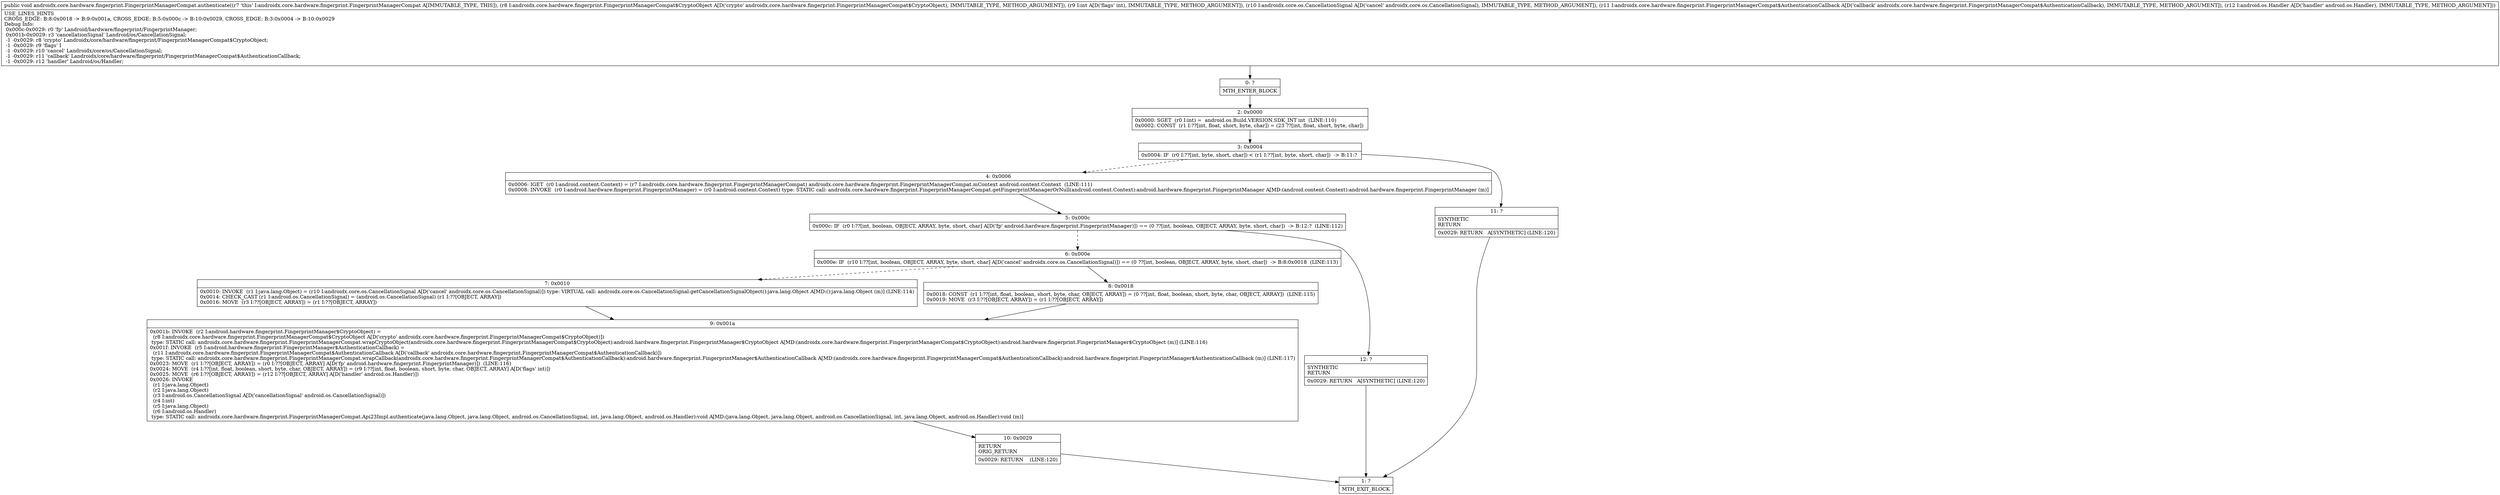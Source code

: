 digraph "CFG forandroidx.core.hardware.fingerprint.FingerprintManagerCompat.authenticate(Landroidx\/core\/hardware\/fingerprint\/FingerprintManagerCompat$CryptoObject;ILandroidx\/core\/os\/CancellationSignal;Landroidx\/core\/hardware\/fingerprint\/FingerprintManagerCompat$AuthenticationCallback;Landroid\/os\/Handler;)V" {
Node_0 [shape=record,label="{0\:\ ?|MTH_ENTER_BLOCK\l}"];
Node_2 [shape=record,label="{2\:\ 0x0000|0x0000: SGET  (r0 I:int) =  android.os.Build.VERSION.SDK_INT int  (LINE:110)\l0x0002: CONST  (r1 I:??[int, float, short, byte, char]) = (23 ??[int, float, short, byte, char]) \l}"];
Node_3 [shape=record,label="{3\:\ 0x0004|0x0004: IF  (r0 I:??[int, byte, short, char]) \< (r1 I:??[int, byte, short, char])  \-\> B:11:? \l}"];
Node_4 [shape=record,label="{4\:\ 0x0006|0x0006: IGET  (r0 I:android.content.Context) = (r7 I:androidx.core.hardware.fingerprint.FingerprintManagerCompat) androidx.core.hardware.fingerprint.FingerprintManagerCompat.mContext android.content.Context  (LINE:111)\l0x0008: INVOKE  (r0 I:android.hardware.fingerprint.FingerprintManager) = (r0 I:android.content.Context) type: STATIC call: androidx.core.hardware.fingerprint.FingerprintManagerCompat.getFingerprintManagerOrNull(android.content.Context):android.hardware.fingerprint.FingerprintManager A[MD:(android.content.Context):android.hardware.fingerprint.FingerprintManager (m)]\l}"];
Node_5 [shape=record,label="{5\:\ 0x000c|0x000c: IF  (r0 I:??[int, boolean, OBJECT, ARRAY, byte, short, char] A[D('fp' android.hardware.fingerprint.FingerprintManager)]) == (0 ??[int, boolean, OBJECT, ARRAY, byte, short, char])  \-\> B:12:?  (LINE:112)\l}"];
Node_6 [shape=record,label="{6\:\ 0x000e|0x000e: IF  (r10 I:??[int, boolean, OBJECT, ARRAY, byte, short, char] A[D('cancel' androidx.core.os.CancellationSignal)]) == (0 ??[int, boolean, OBJECT, ARRAY, byte, short, char])  \-\> B:8:0x0018  (LINE:113)\l}"];
Node_7 [shape=record,label="{7\:\ 0x0010|0x0010: INVOKE  (r1 I:java.lang.Object) = (r10 I:androidx.core.os.CancellationSignal A[D('cancel' androidx.core.os.CancellationSignal)]) type: VIRTUAL call: androidx.core.os.CancellationSignal.getCancellationSignalObject():java.lang.Object A[MD:():java.lang.Object (m)] (LINE:114)\l0x0014: CHECK_CAST (r1 I:android.os.CancellationSignal) = (android.os.CancellationSignal) (r1 I:??[OBJECT, ARRAY]) \l0x0016: MOVE  (r3 I:??[OBJECT, ARRAY]) = (r1 I:??[OBJECT, ARRAY]) \l}"];
Node_9 [shape=record,label="{9\:\ 0x001a|0x001b: INVOKE  (r2 I:android.hardware.fingerprint.FingerprintManager$CryptoObject) = \l  (r8 I:androidx.core.hardware.fingerprint.FingerprintManagerCompat$CryptoObject A[D('crypto' androidx.core.hardware.fingerprint.FingerprintManagerCompat$CryptoObject)])\l type: STATIC call: androidx.core.hardware.fingerprint.FingerprintManagerCompat.wrapCryptoObject(androidx.core.hardware.fingerprint.FingerprintManagerCompat$CryptoObject):android.hardware.fingerprint.FingerprintManager$CryptoObject A[MD:(androidx.core.hardware.fingerprint.FingerprintManagerCompat$CryptoObject):android.hardware.fingerprint.FingerprintManager$CryptoObject (m)] (LINE:116)\l0x001f: INVOKE  (r5 I:android.hardware.fingerprint.FingerprintManager$AuthenticationCallback) = \l  (r11 I:androidx.core.hardware.fingerprint.FingerprintManagerCompat$AuthenticationCallback A[D('callback' androidx.core.hardware.fingerprint.FingerprintManagerCompat$AuthenticationCallback)])\l type: STATIC call: androidx.core.hardware.fingerprint.FingerprintManagerCompat.wrapCallback(androidx.core.hardware.fingerprint.FingerprintManagerCompat$AuthenticationCallback):android.hardware.fingerprint.FingerprintManager$AuthenticationCallback A[MD:(androidx.core.hardware.fingerprint.FingerprintManagerCompat$AuthenticationCallback):android.hardware.fingerprint.FingerprintManager$AuthenticationCallback (m)] (LINE:117)\l0x0023: MOVE  (r1 I:??[OBJECT, ARRAY]) = (r0 I:??[OBJECT, ARRAY] A[D('fp' android.hardware.fingerprint.FingerprintManager)])  (LINE:116)\l0x0024: MOVE  (r4 I:??[int, float, boolean, short, byte, char, OBJECT, ARRAY]) = (r9 I:??[int, float, boolean, short, byte, char, OBJECT, ARRAY] A[D('flags' int)]) \l0x0025: MOVE  (r6 I:??[OBJECT, ARRAY]) = (r12 I:??[OBJECT, ARRAY] A[D('handler' android.os.Handler)]) \l0x0026: INVOKE  \l  (r1 I:java.lang.Object)\l  (r2 I:java.lang.Object)\l  (r3 I:android.os.CancellationSignal A[D('cancellationSignal' android.os.CancellationSignal)])\l  (r4 I:int)\l  (r5 I:java.lang.Object)\l  (r6 I:android.os.Handler)\l type: STATIC call: androidx.core.hardware.fingerprint.FingerprintManagerCompat.Api23Impl.authenticate(java.lang.Object, java.lang.Object, android.os.CancellationSignal, int, java.lang.Object, android.os.Handler):void A[MD:(java.lang.Object, java.lang.Object, android.os.CancellationSignal, int, java.lang.Object, android.os.Handler):void (m)]\l}"];
Node_10 [shape=record,label="{10\:\ 0x0029|RETURN\lORIG_RETURN\l|0x0029: RETURN    (LINE:120)\l}"];
Node_1 [shape=record,label="{1\:\ ?|MTH_EXIT_BLOCK\l}"];
Node_8 [shape=record,label="{8\:\ 0x0018|0x0018: CONST  (r1 I:??[int, float, boolean, short, byte, char, OBJECT, ARRAY]) = (0 ??[int, float, boolean, short, byte, char, OBJECT, ARRAY])  (LINE:115)\l0x0019: MOVE  (r3 I:??[OBJECT, ARRAY]) = (r1 I:??[OBJECT, ARRAY]) \l}"];
Node_12 [shape=record,label="{12\:\ ?|SYNTHETIC\lRETURN\l|0x0029: RETURN   A[SYNTHETIC] (LINE:120)\l}"];
Node_11 [shape=record,label="{11\:\ ?|SYNTHETIC\lRETURN\l|0x0029: RETURN   A[SYNTHETIC] (LINE:120)\l}"];
MethodNode[shape=record,label="{public void androidx.core.hardware.fingerprint.FingerprintManagerCompat.authenticate((r7 'this' I:androidx.core.hardware.fingerprint.FingerprintManagerCompat A[IMMUTABLE_TYPE, THIS]), (r8 I:androidx.core.hardware.fingerprint.FingerprintManagerCompat$CryptoObject A[D('crypto' androidx.core.hardware.fingerprint.FingerprintManagerCompat$CryptoObject), IMMUTABLE_TYPE, METHOD_ARGUMENT]), (r9 I:int A[D('flags' int), IMMUTABLE_TYPE, METHOD_ARGUMENT]), (r10 I:androidx.core.os.CancellationSignal A[D('cancel' androidx.core.os.CancellationSignal), IMMUTABLE_TYPE, METHOD_ARGUMENT]), (r11 I:androidx.core.hardware.fingerprint.FingerprintManagerCompat$AuthenticationCallback A[D('callback' androidx.core.hardware.fingerprint.FingerprintManagerCompat$AuthenticationCallback), IMMUTABLE_TYPE, METHOD_ARGUMENT]), (r12 I:android.os.Handler A[D('handler' android.os.Handler), IMMUTABLE_TYPE, METHOD_ARGUMENT]))  | USE_LINES_HINTS\lCROSS_EDGE: B:8:0x0018 \-\> B:9:0x001a, CROSS_EDGE: B:5:0x000c \-\> B:10:0x0029, CROSS_EDGE: B:3:0x0004 \-\> B:10:0x0029\lDebug Info:\l  0x000c\-0x0029: r0 'fp' Landroid\/hardware\/fingerprint\/FingerprintManager;\l  0x001b\-0x0029: r3 'cancellationSignal' Landroid\/os\/CancellationSignal;\l  \-1 \-0x0029: r8 'crypto' Landroidx\/core\/hardware\/fingerprint\/FingerprintManagerCompat$CryptoObject;\l  \-1 \-0x0029: r9 'flags' I\l  \-1 \-0x0029: r10 'cancel' Landroidx\/core\/os\/CancellationSignal;\l  \-1 \-0x0029: r11 'callback' Landroidx\/core\/hardware\/fingerprint\/FingerprintManagerCompat$AuthenticationCallback;\l  \-1 \-0x0029: r12 'handler' Landroid\/os\/Handler;\l}"];
MethodNode -> Node_0;Node_0 -> Node_2;
Node_2 -> Node_3;
Node_3 -> Node_4[style=dashed];
Node_3 -> Node_11;
Node_4 -> Node_5;
Node_5 -> Node_6[style=dashed];
Node_5 -> Node_12;
Node_6 -> Node_7[style=dashed];
Node_6 -> Node_8;
Node_7 -> Node_9;
Node_9 -> Node_10;
Node_10 -> Node_1;
Node_8 -> Node_9;
Node_12 -> Node_1;
Node_11 -> Node_1;
}

